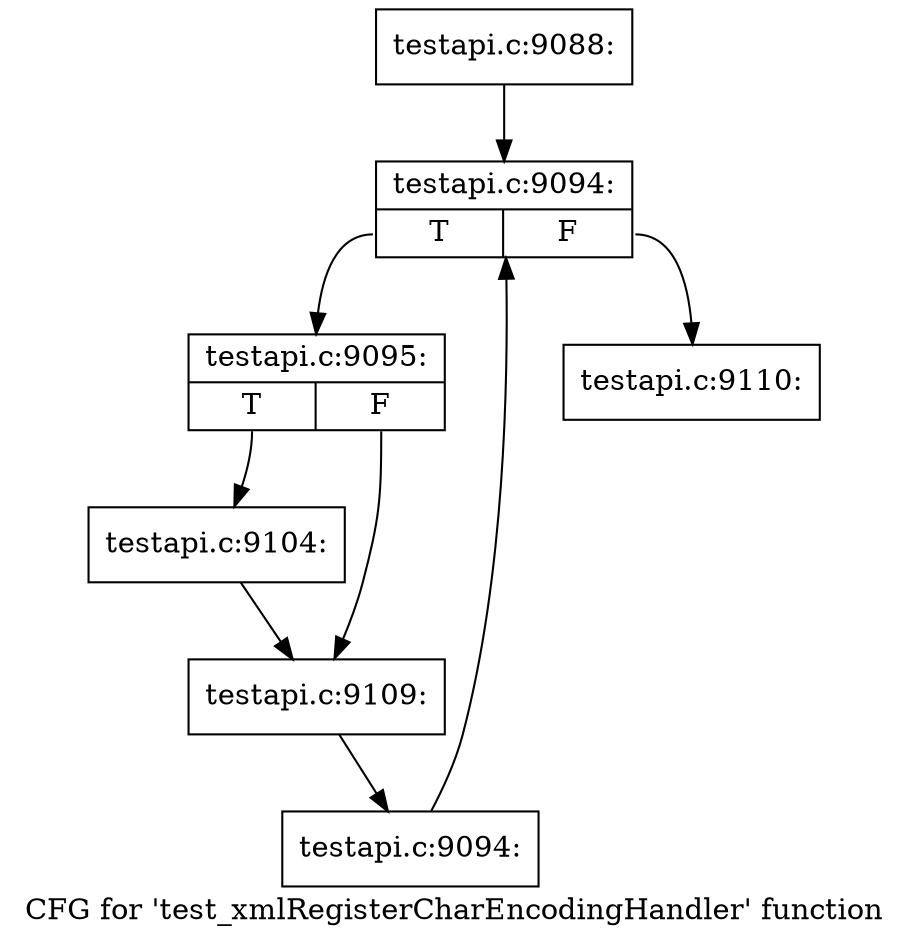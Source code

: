 digraph "CFG for 'test_xmlRegisterCharEncodingHandler' function" {
	label="CFG for 'test_xmlRegisterCharEncodingHandler' function";

	Node0x42d5220 [shape=record,label="{testapi.c:9088:}"];
	Node0x42d5220 -> Node0x42d9f40;
	Node0x42d9f40 [shape=record,label="{testapi.c:9094:|{<s0>T|<s1>F}}"];
	Node0x42d9f40:s0 -> Node0x42da1a0;
	Node0x42d9f40:s1 -> Node0x42d9e60;
	Node0x42da1a0 [shape=record,label="{testapi.c:9095:|{<s0>T|<s1>F}}"];
	Node0x42da1a0:s0 -> Node0x42dadb0;
	Node0x42da1a0:s1 -> Node0x42db8c0;
	Node0x42dadb0 [shape=record,label="{testapi.c:9104:}"];
	Node0x42dadb0 -> Node0x42db8c0;
	Node0x42db8c0 [shape=record,label="{testapi.c:9109:}"];
	Node0x42db8c0 -> Node0x42da150;
	Node0x42da150 [shape=record,label="{testapi.c:9094:}"];
	Node0x42da150 -> Node0x42d9f40;
	Node0x42d9e60 [shape=record,label="{testapi.c:9110:}"];
}
